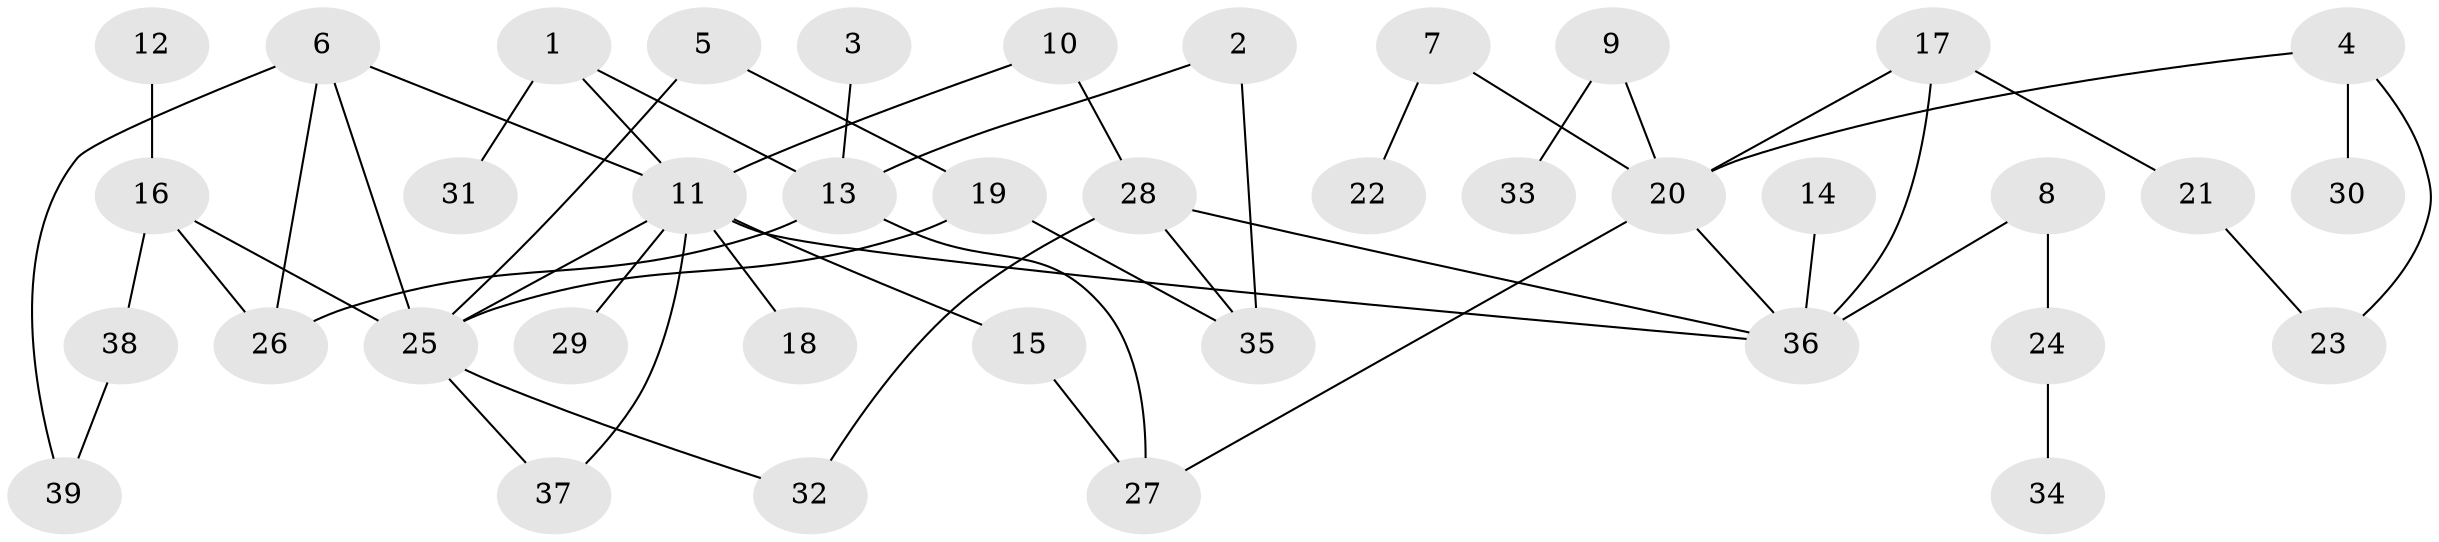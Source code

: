// original degree distribution, {8: 0.01282051282051282, 3: 0.15384615384615385, 5: 0.05128205128205128, 7: 0.02564102564102564, 4: 0.0641025641025641, 2: 0.38461538461538464, 1: 0.3076923076923077}
// Generated by graph-tools (version 1.1) at 2025/49/03/09/25 03:49:23]
// undirected, 39 vertices, 52 edges
graph export_dot {
graph [start="1"]
  node [color=gray90,style=filled];
  1;
  2;
  3;
  4;
  5;
  6;
  7;
  8;
  9;
  10;
  11;
  12;
  13;
  14;
  15;
  16;
  17;
  18;
  19;
  20;
  21;
  22;
  23;
  24;
  25;
  26;
  27;
  28;
  29;
  30;
  31;
  32;
  33;
  34;
  35;
  36;
  37;
  38;
  39;
  1 -- 11 [weight=1.0];
  1 -- 13 [weight=1.0];
  1 -- 31 [weight=1.0];
  2 -- 13 [weight=1.0];
  2 -- 35 [weight=1.0];
  3 -- 13 [weight=1.0];
  4 -- 20 [weight=1.0];
  4 -- 23 [weight=1.0];
  4 -- 30 [weight=1.0];
  5 -- 19 [weight=1.0];
  5 -- 25 [weight=1.0];
  6 -- 11 [weight=1.0];
  6 -- 25 [weight=1.0];
  6 -- 26 [weight=1.0];
  6 -- 39 [weight=1.0];
  7 -- 20 [weight=1.0];
  7 -- 22 [weight=1.0];
  8 -- 24 [weight=1.0];
  8 -- 36 [weight=1.0];
  9 -- 20 [weight=1.0];
  9 -- 33 [weight=1.0];
  10 -- 11 [weight=1.0];
  10 -- 28 [weight=1.0];
  11 -- 15 [weight=1.0];
  11 -- 18 [weight=1.0];
  11 -- 25 [weight=1.0];
  11 -- 29 [weight=1.0];
  11 -- 36 [weight=1.0];
  11 -- 37 [weight=1.0];
  12 -- 16 [weight=1.0];
  13 -- 26 [weight=1.0];
  13 -- 27 [weight=1.0];
  14 -- 36 [weight=1.0];
  15 -- 27 [weight=1.0];
  16 -- 25 [weight=1.0];
  16 -- 26 [weight=1.0];
  16 -- 38 [weight=1.0];
  17 -- 20 [weight=1.0];
  17 -- 21 [weight=1.0];
  17 -- 36 [weight=1.0];
  19 -- 25 [weight=1.0];
  19 -- 35 [weight=1.0];
  20 -- 27 [weight=1.0];
  20 -- 36 [weight=1.0];
  21 -- 23 [weight=1.0];
  24 -- 34 [weight=1.0];
  25 -- 32 [weight=1.0];
  25 -- 37 [weight=1.0];
  28 -- 32 [weight=1.0];
  28 -- 35 [weight=1.0];
  28 -- 36 [weight=1.0];
  38 -- 39 [weight=1.0];
}

